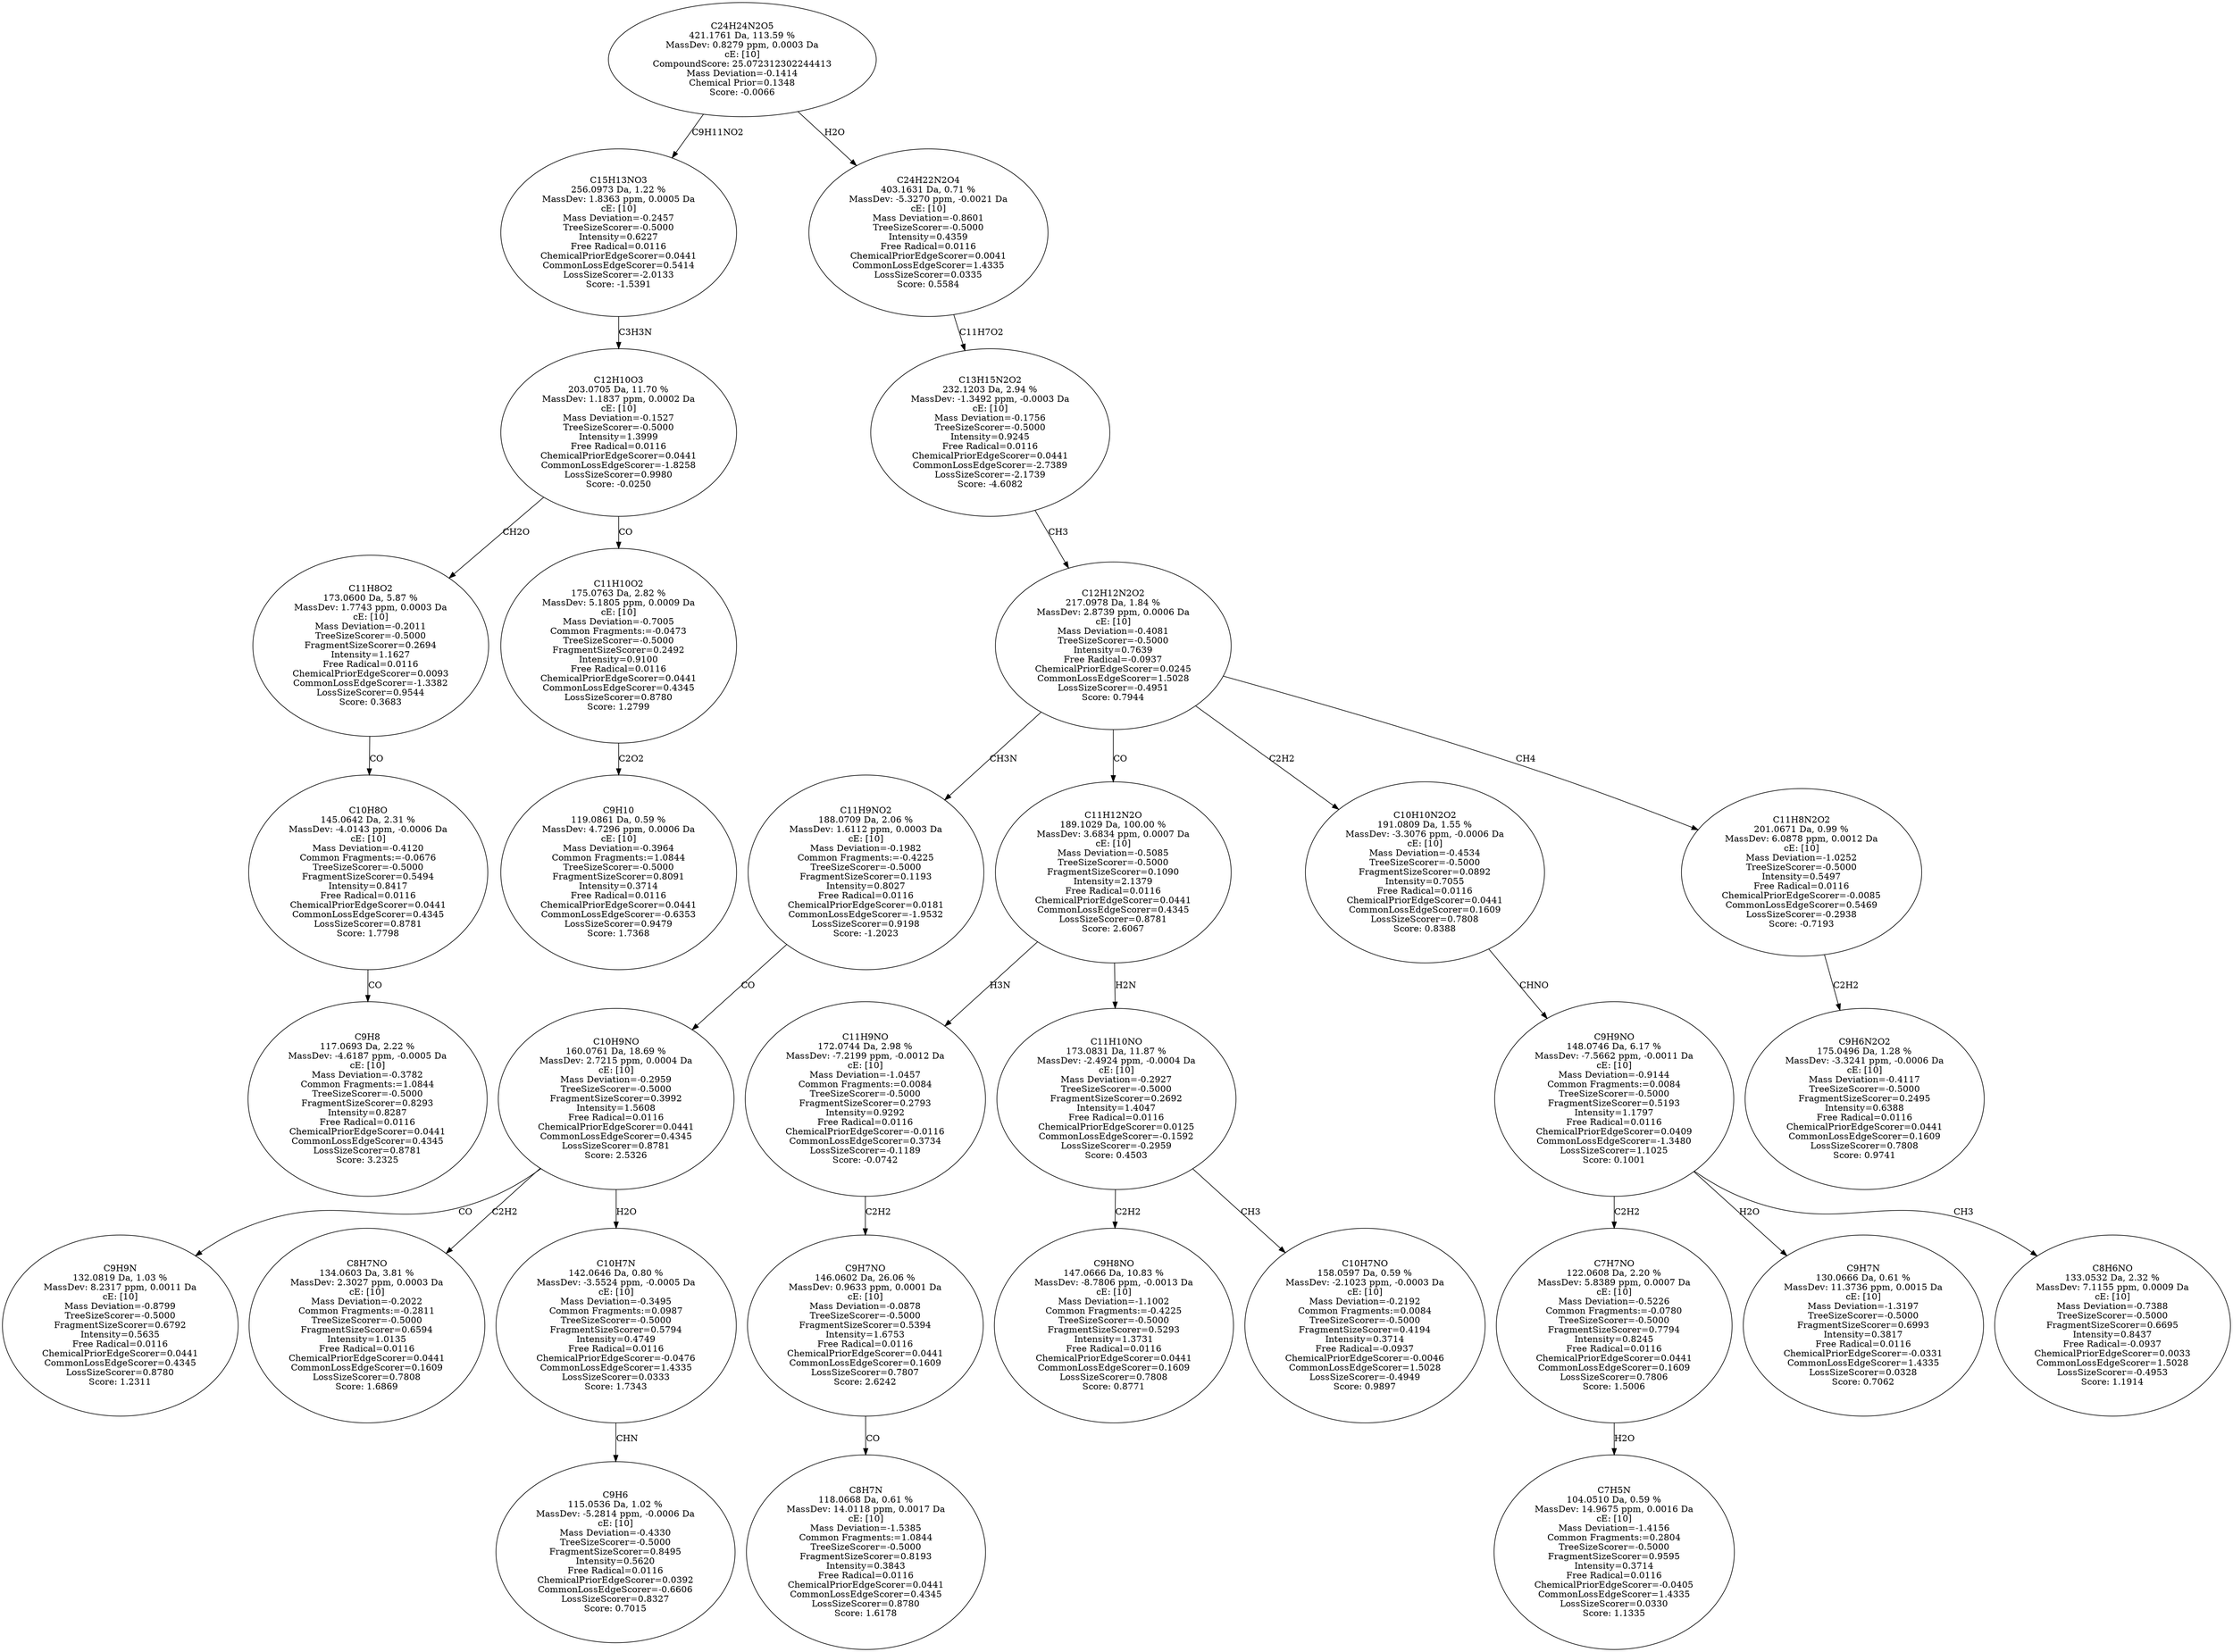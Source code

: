 strict digraph {
v1 [label="C9H8\n117.0693 Da, 2.22 %\nMassDev: -4.6187 ppm, -0.0005 Da\ncE: [10]\nMass Deviation=-0.3782\nCommon Fragments:=1.0844\nTreeSizeScorer=-0.5000\nFragmentSizeScorer=0.8293\nIntensity=0.8287\nFree Radical=0.0116\nChemicalPriorEdgeScorer=0.0441\nCommonLossEdgeScorer=0.4345\nLossSizeScorer=0.8781\nScore: 3.2325"];
v2 [label="C10H8O\n145.0642 Da, 2.31 %\nMassDev: -4.0143 ppm, -0.0006 Da\ncE: [10]\nMass Deviation=-0.4120\nCommon Fragments:=-0.0676\nTreeSizeScorer=-0.5000\nFragmentSizeScorer=0.5494\nIntensity=0.8417\nFree Radical=0.0116\nChemicalPriorEdgeScorer=0.0441\nCommonLossEdgeScorer=0.4345\nLossSizeScorer=0.8781\nScore: 1.7798"];
v3 [label="C11H8O2\n173.0600 Da, 5.87 %\nMassDev: 1.7743 ppm, 0.0003 Da\ncE: [10]\nMass Deviation=-0.2011\nTreeSizeScorer=-0.5000\nFragmentSizeScorer=0.2694\nIntensity=1.1627\nFree Radical=0.0116\nChemicalPriorEdgeScorer=0.0093\nCommonLossEdgeScorer=-1.3382\nLossSizeScorer=0.9544\nScore: 0.3683"];
v4 [label="C9H10\n119.0861 Da, 0.59 %\nMassDev: 4.7296 ppm, 0.0006 Da\ncE: [10]\nMass Deviation=-0.3964\nCommon Fragments:=1.0844\nTreeSizeScorer=-0.5000\nFragmentSizeScorer=0.8091\nIntensity=0.3714\nFree Radical=0.0116\nChemicalPriorEdgeScorer=0.0441\nCommonLossEdgeScorer=-0.6353\nLossSizeScorer=0.9479\nScore: 1.7368"];
v5 [label="C11H10O2\n175.0763 Da, 2.82 %\nMassDev: 5.1805 ppm, 0.0009 Da\ncE: [10]\nMass Deviation=-0.7005\nCommon Fragments:=-0.0473\nTreeSizeScorer=-0.5000\nFragmentSizeScorer=0.2492\nIntensity=0.9100\nFree Radical=0.0116\nChemicalPriorEdgeScorer=0.0441\nCommonLossEdgeScorer=0.4345\nLossSizeScorer=0.8780\nScore: 1.2799"];
v6 [label="C12H10O3\n203.0705 Da, 11.70 %\nMassDev: 1.1837 ppm, 0.0002 Da\ncE: [10]\nMass Deviation=-0.1527\nTreeSizeScorer=-0.5000\nIntensity=1.3999\nFree Radical=0.0116\nChemicalPriorEdgeScorer=0.0441\nCommonLossEdgeScorer=-1.8258\nLossSizeScorer=0.9980\nScore: -0.0250"];
v7 [label="C15H13NO3\n256.0973 Da, 1.22 %\nMassDev: 1.8363 ppm, 0.0005 Da\ncE: [10]\nMass Deviation=-0.2457\nTreeSizeScorer=-0.5000\nIntensity=0.6227\nFree Radical=0.0116\nChemicalPriorEdgeScorer=0.0441\nCommonLossEdgeScorer=0.5414\nLossSizeScorer=-2.0133\nScore: -1.5391"];
v8 [label="C9H9N\n132.0819 Da, 1.03 %\nMassDev: 8.2317 ppm, 0.0011 Da\ncE: [10]\nMass Deviation=-0.8799\nTreeSizeScorer=-0.5000\nFragmentSizeScorer=0.6792\nIntensity=0.5635\nFree Radical=0.0116\nChemicalPriorEdgeScorer=0.0441\nCommonLossEdgeScorer=0.4345\nLossSizeScorer=0.8780\nScore: 1.2311"];
v9 [label="C8H7NO\n134.0603 Da, 3.81 %\nMassDev: 2.3027 ppm, 0.0003 Da\ncE: [10]\nMass Deviation=-0.2022\nCommon Fragments:=-0.2811\nTreeSizeScorer=-0.5000\nFragmentSizeScorer=0.6594\nIntensity=1.0135\nFree Radical=0.0116\nChemicalPriorEdgeScorer=0.0441\nCommonLossEdgeScorer=0.1609\nLossSizeScorer=0.7808\nScore: 1.6869"];
v10 [label="C9H6\n115.0536 Da, 1.02 %\nMassDev: -5.2814 ppm, -0.0006 Da\ncE: [10]\nMass Deviation=-0.4330\nTreeSizeScorer=-0.5000\nFragmentSizeScorer=0.8495\nIntensity=0.5620\nFree Radical=0.0116\nChemicalPriorEdgeScorer=0.0392\nCommonLossEdgeScorer=-0.6606\nLossSizeScorer=0.8327\nScore: 0.7015"];
v11 [label="C10H7N\n142.0646 Da, 0.80 %\nMassDev: -3.5524 ppm, -0.0005 Da\ncE: [10]\nMass Deviation=-0.3495\nCommon Fragments:=0.0987\nTreeSizeScorer=-0.5000\nFragmentSizeScorer=0.5794\nIntensity=0.4749\nFree Radical=0.0116\nChemicalPriorEdgeScorer=-0.0476\nCommonLossEdgeScorer=1.4335\nLossSizeScorer=0.0333\nScore: 1.7343"];
v12 [label="C10H9NO\n160.0761 Da, 18.69 %\nMassDev: 2.7215 ppm, 0.0004 Da\ncE: [10]\nMass Deviation=-0.2959\nTreeSizeScorer=-0.5000\nFragmentSizeScorer=0.3992\nIntensity=1.5608\nFree Radical=0.0116\nChemicalPriorEdgeScorer=0.0441\nCommonLossEdgeScorer=0.4345\nLossSizeScorer=0.8781\nScore: 2.5326"];
v13 [label="C11H9NO2\n188.0709 Da, 2.06 %\nMassDev: 1.6112 ppm, 0.0003 Da\ncE: [10]\nMass Deviation=-0.1982\nCommon Fragments:=-0.4225\nTreeSizeScorer=-0.5000\nFragmentSizeScorer=0.1193\nIntensity=0.8027\nFree Radical=0.0116\nChemicalPriorEdgeScorer=0.0181\nCommonLossEdgeScorer=-1.9532\nLossSizeScorer=0.9198\nScore: -1.2023"];
v14 [label="C8H7N\n118.0668 Da, 0.61 %\nMassDev: 14.0118 ppm, 0.0017 Da\ncE: [10]\nMass Deviation=-1.5385\nCommon Fragments:=1.0844\nTreeSizeScorer=-0.5000\nFragmentSizeScorer=0.8193\nIntensity=0.3843\nFree Radical=0.0116\nChemicalPriorEdgeScorer=0.0441\nCommonLossEdgeScorer=0.4345\nLossSizeScorer=0.8780\nScore: 1.6178"];
v15 [label="C9H7NO\n146.0602 Da, 26.06 %\nMassDev: 0.9633 ppm, 0.0001 Da\ncE: [10]\nMass Deviation=-0.0878\nTreeSizeScorer=-0.5000\nFragmentSizeScorer=0.5394\nIntensity=1.6753\nFree Radical=0.0116\nChemicalPriorEdgeScorer=0.0441\nCommonLossEdgeScorer=0.1609\nLossSizeScorer=0.7807\nScore: 2.6242"];
v16 [label="C11H9NO\n172.0744 Da, 2.98 %\nMassDev: -7.2199 ppm, -0.0012 Da\ncE: [10]\nMass Deviation=-1.0457\nCommon Fragments:=0.0084\nTreeSizeScorer=-0.5000\nFragmentSizeScorer=0.2793\nIntensity=0.9292\nFree Radical=0.0116\nChemicalPriorEdgeScorer=-0.0116\nCommonLossEdgeScorer=0.3734\nLossSizeScorer=-0.1189\nScore: -0.0742"];
v17 [label="C9H8NO\n147.0666 Da, 10.83 %\nMassDev: -8.7806 ppm, -0.0013 Da\ncE: [10]\nMass Deviation=-1.1002\nCommon Fragments:=-0.4225\nTreeSizeScorer=-0.5000\nFragmentSizeScorer=0.5293\nIntensity=1.3731\nFree Radical=0.0116\nChemicalPriorEdgeScorer=0.0441\nCommonLossEdgeScorer=0.1609\nLossSizeScorer=0.7808\nScore: 0.8771"];
v18 [label="C10H7NO\n158.0597 Da, 0.59 %\nMassDev: -2.1023 ppm, -0.0003 Da\ncE: [10]\nMass Deviation=-0.2192\nCommon Fragments:=0.0084\nTreeSizeScorer=-0.5000\nFragmentSizeScorer=0.4194\nIntensity=0.3714\nFree Radical=-0.0937\nChemicalPriorEdgeScorer=-0.0046\nCommonLossEdgeScorer=1.5028\nLossSizeScorer=-0.4949\nScore: 0.9897"];
v19 [label="C11H10NO\n173.0831 Da, 11.87 %\nMassDev: -2.4924 ppm, -0.0004 Da\ncE: [10]\nMass Deviation=-0.2927\nTreeSizeScorer=-0.5000\nFragmentSizeScorer=0.2692\nIntensity=1.4047\nFree Radical=0.0116\nChemicalPriorEdgeScorer=0.0125\nCommonLossEdgeScorer=-0.1592\nLossSizeScorer=-0.2959\nScore: 0.4503"];
v20 [label="C11H12N2O\n189.1029 Da, 100.00 %\nMassDev: 3.6834 ppm, 0.0007 Da\ncE: [10]\nMass Deviation=-0.5085\nTreeSizeScorer=-0.5000\nFragmentSizeScorer=0.1090\nIntensity=2.1379\nFree Radical=0.0116\nChemicalPriorEdgeScorer=0.0441\nCommonLossEdgeScorer=0.4345\nLossSizeScorer=0.8781\nScore: 2.6067"];
v21 [label="C7H5N\n104.0510 Da, 0.59 %\nMassDev: 14.9675 ppm, 0.0016 Da\ncE: [10]\nMass Deviation=-1.4156\nCommon Fragments:=0.2804\nTreeSizeScorer=-0.5000\nFragmentSizeScorer=0.9595\nIntensity=0.3714\nFree Radical=0.0116\nChemicalPriorEdgeScorer=-0.0405\nCommonLossEdgeScorer=1.4335\nLossSizeScorer=0.0330\nScore: 1.1335"];
v22 [label="C7H7NO\n122.0608 Da, 2.20 %\nMassDev: 5.8389 ppm, 0.0007 Da\ncE: [10]\nMass Deviation=-0.5226\nCommon Fragments:=-0.0780\nTreeSizeScorer=-0.5000\nFragmentSizeScorer=0.7794\nIntensity=0.8245\nFree Radical=0.0116\nChemicalPriorEdgeScorer=0.0441\nCommonLossEdgeScorer=0.1609\nLossSizeScorer=0.7806\nScore: 1.5006"];
v23 [label="C9H7N\n130.0666 Da, 0.61 %\nMassDev: 11.3736 ppm, 0.0015 Da\ncE: [10]\nMass Deviation=-1.3197\nTreeSizeScorer=-0.5000\nFragmentSizeScorer=0.6993\nIntensity=0.3817\nFree Radical=0.0116\nChemicalPriorEdgeScorer=-0.0331\nCommonLossEdgeScorer=1.4335\nLossSizeScorer=0.0328\nScore: 0.7062"];
v24 [label="C8H6NO\n133.0532 Da, 2.32 %\nMassDev: 7.1155 ppm, 0.0009 Da\ncE: [10]\nMass Deviation=-0.7388\nTreeSizeScorer=-0.5000\nFragmentSizeScorer=0.6695\nIntensity=0.8437\nFree Radical=-0.0937\nChemicalPriorEdgeScorer=0.0033\nCommonLossEdgeScorer=1.5028\nLossSizeScorer=-0.4953\nScore: 1.1914"];
v25 [label="C9H9NO\n148.0746 Da, 6.17 %\nMassDev: -7.5662 ppm, -0.0011 Da\ncE: [10]\nMass Deviation=-0.9144\nCommon Fragments:=0.0084\nTreeSizeScorer=-0.5000\nFragmentSizeScorer=0.5193\nIntensity=1.1797\nFree Radical=0.0116\nChemicalPriorEdgeScorer=0.0409\nCommonLossEdgeScorer=-1.3480\nLossSizeScorer=1.1025\nScore: 0.1001"];
v26 [label="C10H10N2O2\n191.0809 Da, 1.55 %\nMassDev: -3.3076 ppm, -0.0006 Da\ncE: [10]\nMass Deviation=-0.4534\nTreeSizeScorer=-0.5000\nFragmentSizeScorer=0.0892\nIntensity=0.7055\nFree Radical=0.0116\nChemicalPriorEdgeScorer=0.0441\nCommonLossEdgeScorer=0.1609\nLossSizeScorer=0.7808\nScore: 0.8388"];
v27 [label="C9H6N2O2\n175.0496 Da, 1.28 %\nMassDev: -3.3241 ppm, -0.0006 Da\ncE: [10]\nMass Deviation=-0.4117\nTreeSizeScorer=-0.5000\nFragmentSizeScorer=0.2495\nIntensity=0.6388\nFree Radical=0.0116\nChemicalPriorEdgeScorer=0.0441\nCommonLossEdgeScorer=0.1609\nLossSizeScorer=0.7808\nScore: 0.9741"];
v28 [label="C11H8N2O2\n201.0671 Da, 0.99 %\nMassDev: 6.0878 ppm, 0.0012 Da\ncE: [10]\nMass Deviation=-1.0252\nTreeSizeScorer=-0.5000\nIntensity=0.5497\nFree Radical=0.0116\nChemicalPriorEdgeScorer=-0.0085\nCommonLossEdgeScorer=0.5469\nLossSizeScorer=-0.2938\nScore: -0.7193"];
v29 [label="C12H12N2O2\n217.0978 Da, 1.84 %\nMassDev: 2.8739 ppm, 0.0006 Da\ncE: [10]\nMass Deviation=-0.4081\nTreeSizeScorer=-0.5000\nIntensity=0.7639\nFree Radical=-0.0937\nChemicalPriorEdgeScorer=0.0245\nCommonLossEdgeScorer=1.5028\nLossSizeScorer=-0.4951\nScore: 0.7944"];
v30 [label="C13H15N2O2\n232.1203 Da, 2.94 %\nMassDev: -1.3492 ppm, -0.0003 Da\ncE: [10]\nMass Deviation=-0.1756\nTreeSizeScorer=-0.5000\nIntensity=0.9245\nFree Radical=0.0116\nChemicalPriorEdgeScorer=0.0441\nCommonLossEdgeScorer=-2.7389\nLossSizeScorer=-2.1739\nScore: -4.6082"];
v31 [label="C24H22N2O4\n403.1631 Da, 0.71 %\nMassDev: -5.3270 ppm, -0.0021 Da\ncE: [10]\nMass Deviation=-0.8601\nTreeSizeScorer=-0.5000\nIntensity=0.4359\nFree Radical=0.0116\nChemicalPriorEdgeScorer=0.0041\nCommonLossEdgeScorer=1.4335\nLossSizeScorer=0.0335\nScore: 0.5584"];
v32 [label="C24H24N2O5\n421.1761 Da, 113.59 %\nMassDev: 0.8279 ppm, 0.0003 Da\ncE: [10]\nCompoundScore: 25.072312302244413\nMass Deviation=-0.1414\nChemical Prior=0.1348\nScore: -0.0066"];
v2 -> v1 [label="CO"];
v3 -> v2 [label="CO"];
v6 -> v3 [label="CH2O"];
v5 -> v4 [label="C2O2"];
v6 -> v5 [label="CO"];
v7 -> v6 [label="C3H3N"];
v32 -> v7 [label="C9H11NO2"];
v12 -> v8 [label="CO"];
v12 -> v9 [label="C2H2"];
v11 -> v10 [label="CHN"];
v12 -> v11 [label="H2O"];
v13 -> v12 [label="CO"];
v29 -> v13 [label="CH3N"];
v15 -> v14 [label="CO"];
v16 -> v15 [label="C2H2"];
v20 -> v16 [label="H3N"];
v19 -> v17 [label="C2H2"];
v19 -> v18 [label="CH3"];
v20 -> v19 [label="H2N"];
v29 -> v20 [label="CO"];
v22 -> v21 [label="H2O"];
v25 -> v22 [label="C2H2"];
v25 -> v23 [label="H2O"];
v25 -> v24 [label="CH3"];
v26 -> v25 [label="CHNO"];
v29 -> v26 [label="C2H2"];
v28 -> v27 [label="C2H2"];
v29 -> v28 [label="CH4"];
v30 -> v29 [label="CH3"];
v31 -> v30 [label="C11H7O2"];
v32 -> v31 [label="H2O"];
}